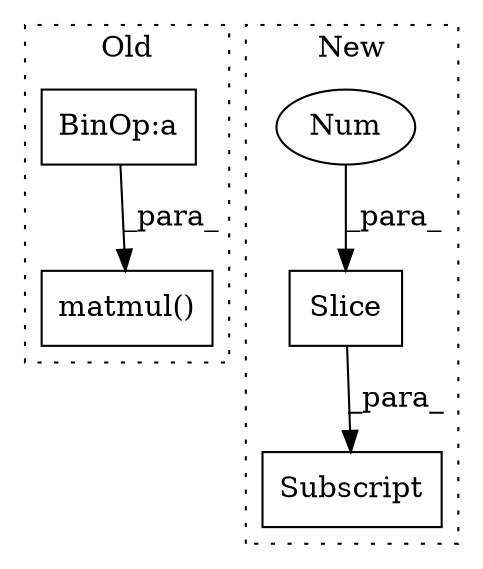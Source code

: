 digraph G {
subgraph cluster0 {
1 [label="matmul()" a="75" s="5524,5546" l="10,1" shape="box"];
5 [label="BinOp:a" a="82" s="4936" l="3" shape="box"];
label = "Old";
style="dotted";
}
subgraph cluster1 {
2 [label="Slice" a="80" s="5198" l="2" shape="box"];
3 [label="Num" a="76" s="5198" l="1" shape="ellipse"];
4 [label="Subscript" a="63" s="5179,0" l="22,0" shape="box"];
label = "New";
style="dotted";
}
2 -> 4 [label="_para_"];
3 -> 2 [label="_para_"];
5 -> 1 [label="_para_"];
}